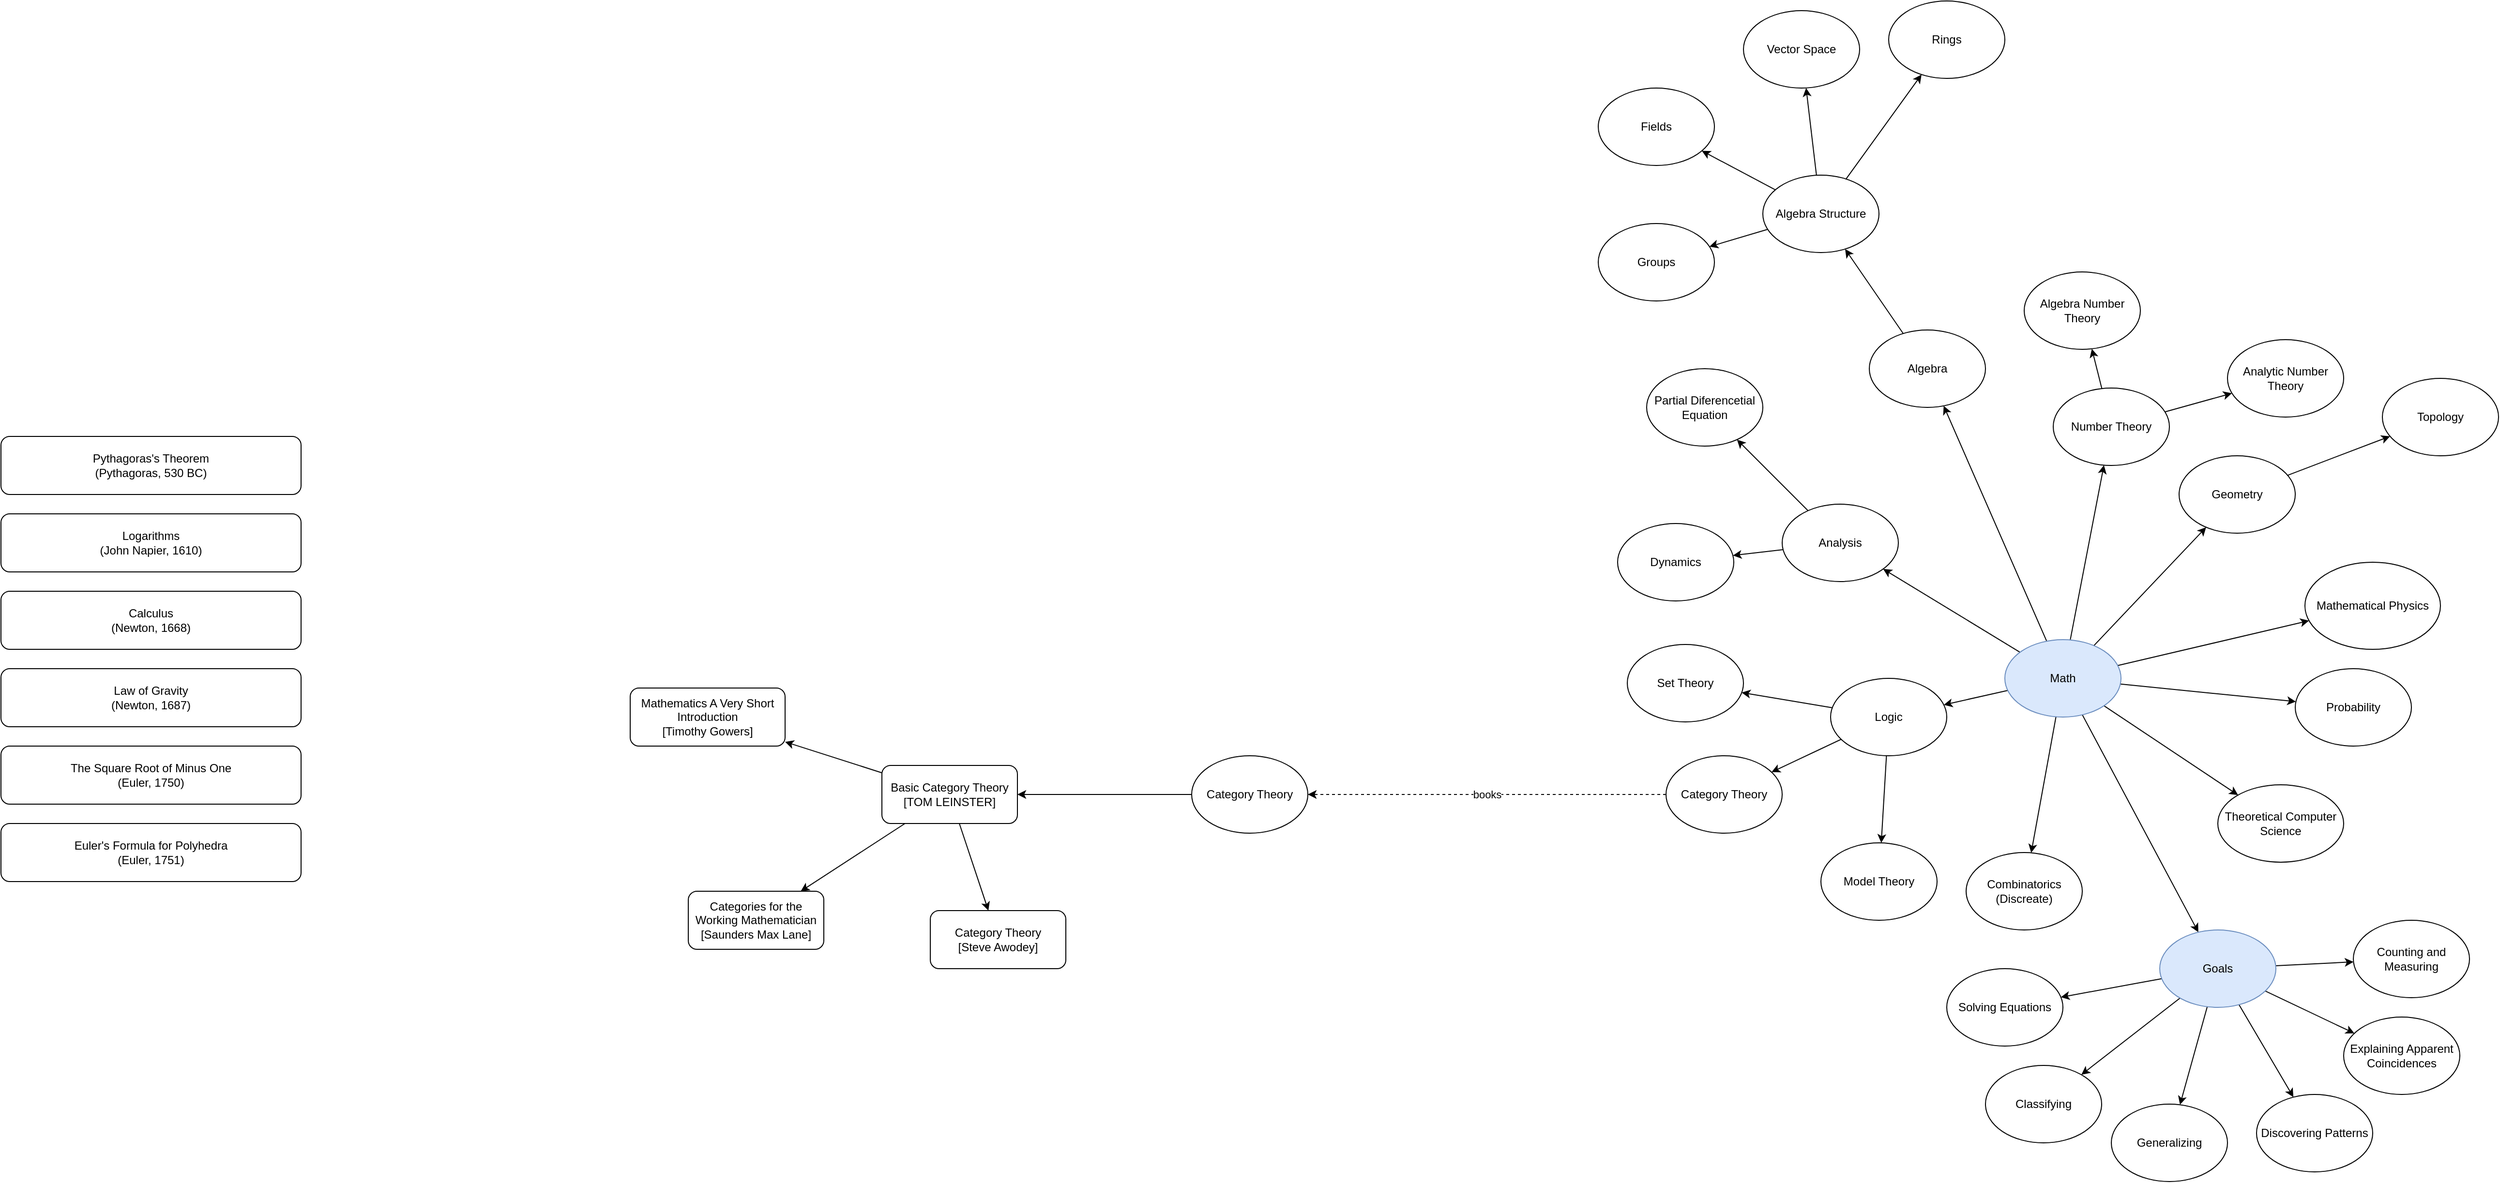 <mxfile version="20.7.4" type="github">
  <diagram id="C-yN11XaQHERJCoyUqDr" name="หน้า-1">
    <mxGraphModel dx="3513" dy="1536" grid="1" gridSize="10" guides="1" tooltips="1" connect="1" arrows="1" fold="1" page="1" pageScale="1" pageWidth="1100" pageHeight="850" math="0" shadow="0">
      <root>
        <mxCell id="0" />
        <mxCell id="1" parent="0" />
        <mxCell id="EYg5Czc74dAmpDCZTBrX-3" style="rounded=0;orthogonalLoop=1;jettySize=auto;html=1;" parent="1" source="EYg5Czc74dAmpDCZTBrX-1" target="EYg5Czc74dAmpDCZTBrX-2" edge="1">
          <mxGeometry relative="1" as="geometry" />
        </mxCell>
        <mxCell id="EYg5Czc74dAmpDCZTBrX-5" style="edgeStyle=none;rounded=0;orthogonalLoop=1;jettySize=auto;html=1;" parent="1" source="EYg5Czc74dAmpDCZTBrX-1" target="EYg5Czc74dAmpDCZTBrX-4" edge="1">
          <mxGeometry relative="1" as="geometry" />
        </mxCell>
        <mxCell id="EYg5Czc74dAmpDCZTBrX-7" style="edgeStyle=none;rounded=0;orthogonalLoop=1;jettySize=auto;html=1;" parent="1" source="EYg5Czc74dAmpDCZTBrX-1" target="EYg5Czc74dAmpDCZTBrX-6" edge="1">
          <mxGeometry relative="1" as="geometry" />
        </mxCell>
        <mxCell id="EYg5Czc74dAmpDCZTBrX-15" style="edgeStyle=none;rounded=0;orthogonalLoop=1;jettySize=auto;html=1;" parent="1" source="EYg5Czc74dAmpDCZTBrX-1" target="EYg5Czc74dAmpDCZTBrX-14" edge="1">
          <mxGeometry relative="1" as="geometry" />
        </mxCell>
        <mxCell id="EYg5Czc74dAmpDCZTBrX-24" style="edgeStyle=none;rounded=0;orthogonalLoop=1;jettySize=auto;html=1;" parent="1" source="EYg5Czc74dAmpDCZTBrX-1" target="EYg5Czc74dAmpDCZTBrX-23" edge="1">
          <mxGeometry relative="1" as="geometry" />
        </mxCell>
        <mxCell id="EYg5Czc74dAmpDCZTBrX-32" style="edgeStyle=none;rounded=0;orthogonalLoop=1;jettySize=auto;html=1;" parent="1" source="EYg5Czc74dAmpDCZTBrX-1" target="EYg5Czc74dAmpDCZTBrX-31" edge="1">
          <mxGeometry relative="1" as="geometry" />
        </mxCell>
        <mxCell id="EYg5Czc74dAmpDCZTBrX-34" style="edgeStyle=none;rounded=0;orthogonalLoop=1;jettySize=auto;html=1;" parent="1" source="EYg5Czc74dAmpDCZTBrX-1" target="EYg5Czc74dAmpDCZTBrX-33" edge="1">
          <mxGeometry relative="1" as="geometry" />
        </mxCell>
        <mxCell id="EYg5Czc74dAmpDCZTBrX-36" style="edgeStyle=none;rounded=0;orthogonalLoop=1;jettySize=auto;html=1;" parent="1" source="EYg5Czc74dAmpDCZTBrX-1" target="EYg5Czc74dAmpDCZTBrX-35" edge="1">
          <mxGeometry relative="1" as="geometry" />
        </mxCell>
        <mxCell id="EYg5Czc74dAmpDCZTBrX-38" style="edgeStyle=none;rounded=0;orthogonalLoop=1;jettySize=auto;html=1;" parent="1" source="EYg5Czc74dAmpDCZTBrX-1" target="EYg5Czc74dAmpDCZTBrX-37" edge="1">
          <mxGeometry relative="1" as="geometry" />
        </mxCell>
        <mxCell id="EYg5Czc74dAmpDCZTBrX-50" style="edgeStyle=none;rounded=0;orthogonalLoop=1;jettySize=auto;html=1;" parent="1" source="EYg5Czc74dAmpDCZTBrX-1" target="EYg5Czc74dAmpDCZTBrX-49" edge="1">
          <mxGeometry relative="1" as="geometry" />
        </mxCell>
        <mxCell id="EYg5Czc74dAmpDCZTBrX-1" value="Math" style="ellipse;whiteSpace=wrap;html=1;fillColor=#dae8fc;strokeColor=#6c8ebf;" parent="1" vertex="1">
          <mxGeometry x="290" y="420" width="120" height="80" as="geometry" />
        </mxCell>
        <mxCell id="EYg5Czc74dAmpDCZTBrX-40" style="edgeStyle=none;rounded=0;orthogonalLoop=1;jettySize=auto;html=1;" parent="1" source="EYg5Czc74dAmpDCZTBrX-2" target="EYg5Czc74dAmpDCZTBrX-39" edge="1">
          <mxGeometry relative="1" as="geometry" />
        </mxCell>
        <mxCell id="EYg5Czc74dAmpDCZTBrX-2" value="Algebra" style="ellipse;whiteSpace=wrap;html=1;" parent="1" vertex="1">
          <mxGeometry x="150" y="100" width="120" height="80" as="geometry" />
        </mxCell>
        <mxCell id="EYg5Czc74dAmpDCZTBrX-9" style="edgeStyle=none;rounded=0;orthogonalLoop=1;jettySize=auto;html=1;" parent="1" source="EYg5Czc74dAmpDCZTBrX-4" target="EYg5Czc74dAmpDCZTBrX-8" edge="1">
          <mxGeometry relative="1" as="geometry" />
        </mxCell>
        <mxCell id="EYg5Czc74dAmpDCZTBrX-11" style="edgeStyle=none;rounded=0;orthogonalLoop=1;jettySize=auto;html=1;" parent="1" source="EYg5Czc74dAmpDCZTBrX-4" target="EYg5Czc74dAmpDCZTBrX-10" edge="1">
          <mxGeometry relative="1" as="geometry" />
        </mxCell>
        <mxCell id="EYg5Czc74dAmpDCZTBrX-4" value="Number Theory" style="ellipse;whiteSpace=wrap;html=1;" parent="1" vertex="1">
          <mxGeometry x="340" y="160" width="120" height="80" as="geometry" />
        </mxCell>
        <mxCell id="EYg5Czc74dAmpDCZTBrX-13" style="edgeStyle=none;rounded=0;orthogonalLoop=1;jettySize=auto;html=1;" parent="1" source="EYg5Czc74dAmpDCZTBrX-6" target="EYg5Czc74dAmpDCZTBrX-12" edge="1">
          <mxGeometry relative="1" as="geometry" />
        </mxCell>
        <mxCell id="EYg5Czc74dAmpDCZTBrX-6" value="Geometry" style="ellipse;whiteSpace=wrap;html=1;" parent="1" vertex="1">
          <mxGeometry x="470" y="230" width="120" height="80" as="geometry" />
        </mxCell>
        <mxCell id="EYg5Czc74dAmpDCZTBrX-8" value="Algebra Number Theory" style="ellipse;whiteSpace=wrap;html=1;" parent="1" vertex="1">
          <mxGeometry x="310" y="40" width="120" height="80" as="geometry" />
        </mxCell>
        <mxCell id="EYg5Czc74dAmpDCZTBrX-10" value="Analytic Number Theory" style="ellipse;whiteSpace=wrap;html=1;" parent="1" vertex="1">
          <mxGeometry x="520" y="110" width="120" height="80" as="geometry" />
        </mxCell>
        <mxCell id="EYg5Czc74dAmpDCZTBrX-12" value="Topology" style="ellipse;whiteSpace=wrap;html=1;" parent="1" vertex="1">
          <mxGeometry x="680" y="150" width="120" height="80" as="geometry" />
        </mxCell>
        <mxCell id="EYg5Czc74dAmpDCZTBrX-17" style="edgeStyle=none;rounded=0;orthogonalLoop=1;jettySize=auto;html=1;" parent="1" source="EYg5Czc74dAmpDCZTBrX-14" target="EYg5Czc74dAmpDCZTBrX-18" edge="1">
          <mxGeometry relative="1" as="geometry">
            <mxPoint x="5.857" y="384.205" as="targetPoint" />
          </mxGeometry>
        </mxCell>
        <mxCell id="EYg5Czc74dAmpDCZTBrX-22" style="edgeStyle=none;rounded=0;orthogonalLoop=1;jettySize=auto;html=1;" parent="1" source="EYg5Czc74dAmpDCZTBrX-14" target="EYg5Czc74dAmpDCZTBrX-21" edge="1">
          <mxGeometry relative="1" as="geometry" />
        </mxCell>
        <mxCell id="EYg5Czc74dAmpDCZTBrX-14" value="Analysis" style="ellipse;whiteSpace=wrap;html=1;" parent="1" vertex="1">
          <mxGeometry x="60" y="280" width="120" height="80" as="geometry" />
        </mxCell>
        <mxCell id="EYg5Czc74dAmpDCZTBrX-18" value="Partial Diferencetial Equation" style="ellipse;whiteSpace=wrap;html=1;" parent="1" vertex="1">
          <mxGeometry x="-80" y="140" width="120" height="80" as="geometry" />
        </mxCell>
        <mxCell id="EYg5Czc74dAmpDCZTBrX-21" value="Dynamics" style="ellipse;whiteSpace=wrap;html=1;" parent="1" vertex="1">
          <mxGeometry x="-110" y="300" width="120" height="80" as="geometry" />
        </mxCell>
        <mxCell id="EYg5Czc74dAmpDCZTBrX-28" style="edgeStyle=none;rounded=0;orthogonalLoop=1;jettySize=auto;html=1;" parent="1" source="EYg5Czc74dAmpDCZTBrX-23" target="EYg5Czc74dAmpDCZTBrX-25" edge="1">
          <mxGeometry relative="1" as="geometry" />
        </mxCell>
        <mxCell id="EYg5Czc74dAmpDCZTBrX-29" style="edgeStyle=none;rounded=0;orthogonalLoop=1;jettySize=auto;html=1;" parent="1" source="EYg5Czc74dAmpDCZTBrX-23" target="EYg5Czc74dAmpDCZTBrX-26" edge="1">
          <mxGeometry relative="1" as="geometry" />
        </mxCell>
        <mxCell id="EYg5Czc74dAmpDCZTBrX-30" style="edgeStyle=none;rounded=0;orthogonalLoop=1;jettySize=auto;html=1;" parent="1" source="EYg5Czc74dAmpDCZTBrX-23" target="EYg5Czc74dAmpDCZTBrX-27" edge="1">
          <mxGeometry relative="1" as="geometry" />
        </mxCell>
        <mxCell id="EYg5Czc74dAmpDCZTBrX-23" value="Logic" style="ellipse;whiteSpace=wrap;html=1;" parent="1" vertex="1">
          <mxGeometry x="110" y="460" width="120" height="80" as="geometry" />
        </mxCell>
        <mxCell id="EYg5Czc74dAmpDCZTBrX-25" value="Set Theory" style="ellipse;whiteSpace=wrap;html=1;" parent="1" vertex="1">
          <mxGeometry x="-100" y="425" width="120" height="80" as="geometry" />
        </mxCell>
        <mxCell id="SE_YIdTgUY53TaQNBG7W-2" value="books" style="rounded=0;orthogonalLoop=1;jettySize=auto;html=1;dashed=1;" edge="1" parent="1" source="EYg5Czc74dAmpDCZTBrX-26" target="SE_YIdTgUY53TaQNBG7W-1">
          <mxGeometry relative="1" as="geometry" />
        </mxCell>
        <mxCell id="EYg5Czc74dAmpDCZTBrX-26" value="Category Theory" style="ellipse;whiteSpace=wrap;html=1;" parent="1" vertex="1">
          <mxGeometry x="-60" y="540" width="120" height="80" as="geometry" />
        </mxCell>
        <mxCell id="EYg5Czc74dAmpDCZTBrX-27" value="Model Theory" style="ellipse;whiteSpace=wrap;html=1;" parent="1" vertex="1">
          <mxGeometry x="100" y="630" width="120" height="80" as="geometry" />
        </mxCell>
        <mxCell id="EYg5Czc74dAmpDCZTBrX-31" value="Combinatorics&lt;br&gt;(Discreate)" style="ellipse;whiteSpace=wrap;html=1;" parent="1" vertex="1">
          <mxGeometry x="250" y="640" width="120" height="80" as="geometry" />
        </mxCell>
        <mxCell id="EYg5Czc74dAmpDCZTBrX-33" value="Theoretical Computer Science" style="ellipse;whiteSpace=wrap;html=1;" parent="1" vertex="1">
          <mxGeometry x="510" y="570" width="130" height="80" as="geometry" />
        </mxCell>
        <mxCell id="EYg5Czc74dAmpDCZTBrX-35" value="Probability" style="ellipse;whiteSpace=wrap;html=1;" parent="1" vertex="1">
          <mxGeometry x="590" y="450" width="120" height="80" as="geometry" />
        </mxCell>
        <mxCell id="EYg5Czc74dAmpDCZTBrX-37" value="Mathematical Physics" style="ellipse;whiteSpace=wrap;html=1;" parent="1" vertex="1">
          <mxGeometry x="600" y="340" width="140" height="90" as="geometry" />
        </mxCell>
        <mxCell id="EYg5Czc74dAmpDCZTBrX-45" style="edgeStyle=none;rounded=0;orthogonalLoop=1;jettySize=auto;html=1;" parent="1" source="EYg5Czc74dAmpDCZTBrX-39" target="EYg5Czc74dAmpDCZTBrX-41" edge="1">
          <mxGeometry relative="1" as="geometry" />
        </mxCell>
        <mxCell id="EYg5Czc74dAmpDCZTBrX-46" style="edgeStyle=none;rounded=0;orthogonalLoop=1;jettySize=auto;html=1;" parent="1" source="EYg5Czc74dAmpDCZTBrX-39" target="EYg5Czc74dAmpDCZTBrX-42" edge="1">
          <mxGeometry relative="1" as="geometry" />
        </mxCell>
        <mxCell id="EYg5Czc74dAmpDCZTBrX-47" style="edgeStyle=none;rounded=0;orthogonalLoop=1;jettySize=auto;html=1;" parent="1" source="EYg5Czc74dAmpDCZTBrX-39" target="EYg5Czc74dAmpDCZTBrX-43" edge="1">
          <mxGeometry relative="1" as="geometry" />
        </mxCell>
        <mxCell id="EYg5Czc74dAmpDCZTBrX-48" style="edgeStyle=none;rounded=0;orthogonalLoop=1;jettySize=auto;html=1;" parent="1" source="EYg5Czc74dAmpDCZTBrX-39" target="EYg5Czc74dAmpDCZTBrX-44" edge="1">
          <mxGeometry relative="1" as="geometry" />
        </mxCell>
        <mxCell id="EYg5Czc74dAmpDCZTBrX-39" value="Algebra Structure" style="ellipse;whiteSpace=wrap;html=1;" parent="1" vertex="1">
          <mxGeometry x="40" y="-60" width="120" height="80" as="geometry" />
        </mxCell>
        <mxCell id="EYg5Czc74dAmpDCZTBrX-41" value="Groups" style="ellipse;whiteSpace=wrap;html=1;" parent="1" vertex="1">
          <mxGeometry x="-130" y="-10" width="120" height="80" as="geometry" />
        </mxCell>
        <mxCell id="EYg5Czc74dAmpDCZTBrX-42" value="Fields" style="ellipse;whiteSpace=wrap;html=1;" parent="1" vertex="1">
          <mxGeometry x="-130" y="-150" width="120" height="80" as="geometry" />
        </mxCell>
        <mxCell id="EYg5Czc74dAmpDCZTBrX-43" value="Vector Space" style="ellipse;whiteSpace=wrap;html=1;" parent="1" vertex="1">
          <mxGeometry x="20" y="-230" width="120" height="80" as="geometry" />
        </mxCell>
        <mxCell id="EYg5Czc74dAmpDCZTBrX-44" value="Rings" style="ellipse;whiteSpace=wrap;html=1;" parent="1" vertex="1">
          <mxGeometry x="170" y="-240" width="120" height="80" as="geometry" />
        </mxCell>
        <mxCell id="EYg5Czc74dAmpDCZTBrX-52" style="edgeStyle=none;rounded=0;orthogonalLoop=1;jettySize=auto;html=1;" parent="1" source="EYg5Czc74dAmpDCZTBrX-49" target="EYg5Czc74dAmpDCZTBrX-51" edge="1">
          <mxGeometry relative="1" as="geometry" />
        </mxCell>
        <mxCell id="EYg5Czc74dAmpDCZTBrX-54" style="edgeStyle=none;rounded=0;orthogonalLoop=1;jettySize=auto;html=1;" parent="1" source="EYg5Czc74dAmpDCZTBrX-49" target="EYg5Czc74dAmpDCZTBrX-53" edge="1">
          <mxGeometry relative="1" as="geometry" />
        </mxCell>
        <mxCell id="EYg5Czc74dAmpDCZTBrX-56" style="edgeStyle=none;rounded=0;orthogonalLoop=1;jettySize=auto;html=1;" parent="1" source="EYg5Czc74dAmpDCZTBrX-49" target="EYg5Czc74dAmpDCZTBrX-55" edge="1">
          <mxGeometry relative="1" as="geometry" />
        </mxCell>
        <mxCell id="EYg5Czc74dAmpDCZTBrX-58" style="edgeStyle=none;rounded=0;orthogonalLoop=1;jettySize=auto;html=1;" parent="1" source="EYg5Czc74dAmpDCZTBrX-49" target="EYg5Czc74dAmpDCZTBrX-57" edge="1">
          <mxGeometry relative="1" as="geometry" />
        </mxCell>
        <mxCell id="iuyAZIjcVl7Do768gyy2-2" style="rounded=0;orthogonalLoop=1;jettySize=auto;html=1;" parent="1" source="EYg5Czc74dAmpDCZTBrX-49" target="iuyAZIjcVl7Do768gyy2-1" edge="1">
          <mxGeometry relative="1" as="geometry" />
        </mxCell>
        <mxCell id="iuyAZIjcVl7Do768gyy2-4" style="edgeStyle=none;rounded=0;orthogonalLoop=1;jettySize=auto;html=1;" parent="1" source="EYg5Czc74dAmpDCZTBrX-49" target="iuyAZIjcVl7Do768gyy2-3" edge="1">
          <mxGeometry relative="1" as="geometry" />
        </mxCell>
        <mxCell id="EYg5Czc74dAmpDCZTBrX-49" value="Goals" style="ellipse;whiteSpace=wrap;html=1;fillColor=#dae8fc;strokeColor=#6c8ebf;" parent="1" vertex="1">
          <mxGeometry x="450" y="720" width="120" height="80" as="geometry" />
        </mxCell>
        <mxCell id="EYg5Czc74dAmpDCZTBrX-51" value="Solving Equations" style="ellipse;whiteSpace=wrap;html=1;" parent="1" vertex="1">
          <mxGeometry x="230" y="760" width="120" height="80" as="geometry" />
        </mxCell>
        <mxCell id="EYg5Czc74dAmpDCZTBrX-53" value="Classifying" style="ellipse;whiteSpace=wrap;html=1;" parent="1" vertex="1">
          <mxGeometry x="270" y="860" width="120" height="80" as="geometry" />
        </mxCell>
        <mxCell id="EYg5Czc74dAmpDCZTBrX-55" value="Generalizing" style="ellipse;whiteSpace=wrap;html=1;" parent="1" vertex="1">
          <mxGeometry x="400" y="900" width="120" height="80" as="geometry" />
        </mxCell>
        <mxCell id="EYg5Czc74dAmpDCZTBrX-57" value="Discovering Patterns" style="ellipse;whiteSpace=wrap;html=1;" parent="1" vertex="1">
          <mxGeometry x="550" y="890" width="120" height="80" as="geometry" />
        </mxCell>
        <mxCell id="iuyAZIjcVl7Do768gyy2-1" value="Explaining Apparent Coincidences" style="ellipse;whiteSpace=wrap;html=1;" parent="1" vertex="1">
          <mxGeometry x="640" y="810" width="120" height="80" as="geometry" />
        </mxCell>
        <mxCell id="iuyAZIjcVl7Do768gyy2-3" value="Counting and Measuring" style="ellipse;whiteSpace=wrap;html=1;" parent="1" vertex="1">
          <mxGeometry x="650" y="710" width="120" height="80" as="geometry" />
        </mxCell>
        <mxCell id="SE_YIdTgUY53TaQNBG7W-4" style="rounded=0;orthogonalLoop=1;jettySize=auto;html=1;" edge="1" parent="1" source="SE_YIdTgUY53TaQNBG7W-1" target="SE_YIdTgUY53TaQNBG7W-3">
          <mxGeometry relative="1" as="geometry" />
        </mxCell>
        <mxCell id="SE_YIdTgUY53TaQNBG7W-1" value="Category Theory" style="ellipse;whiteSpace=wrap;html=1;" vertex="1" parent="1">
          <mxGeometry x="-550" y="540" width="120" height="80" as="geometry" />
        </mxCell>
        <mxCell id="SE_YIdTgUY53TaQNBG7W-6" style="edgeStyle=none;rounded=0;orthogonalLoop=1;jettySize=auto;html=1;" edge="1" parent="1" source="SE_YIdTgUY53TaQNBG7W-3" target="SE_YIdTgUY53TaQNBG7W-5">
          <mxGeometry relative="1" as="geometry" />
        </mxCell>
        <mxCell id="SE_YIdTgUY53TaQNBG7W-8" style="edgeStyle=none;rounded=0;orthogonalLoop=1;jettySize=auto;html=1;" edge="1" parent="1" source="SE_YIdTgUY53TaQNBG7W-3" target="SE_YIdTgUY53TaQNBG7W-7">
          <mxGeometry relative="1" as="geometry" />
        </mxCell>
        <mxCell id="SE_YIdTgUY53TaQNBG7W-10" style="edgeStyle=none;rounded=0;orthogonalLoop=1;jettySize=auto;html=1;" edge="1" parent="1" source="SE_YIdTgUY53TaQNBG7W-3" target="SE_YIdTgUY53TaQNBG7W-9">
          <mxGeometry relative="1" as="geometry" />
        </mxCell>
        <mxCell id="SE_YIdTgUY53TaQNBG7W-3" value="Basic Category Theory [TOM LEINSTER]" style="rounded=1;whiteSpace=wrap;html=1;" vertex="1" parent="1">
          <mxGeometry x="-870" y="550" width="140" height="60" as="geometry" />
        </mxCell>
        <mxCell id="SE_YIdTgUY53TaQNBG7W-5" value="Categories for the Working Mathematician&lt;br&gt;[Saunders Max Lane]" style="rounded=1;whiteSpace=wrap;html=1;" vertex="1" parent="1">
          <mxGeometry x="-1070" y="680" width="140" height="60" as="geometry" />
        </mxCell>
        <mxCell id="SE_YIdTgUY53TaQNBG7W-7" value="Category Theory&lt;br&gt;[Steve Awodey]" style="rounded=1;whiteSpace=wrap;html=1;" vertex="1" parent="1">
          <mxGeometry x="-820" y="700" width="140" height="60" as="geometry" />
        </mxCell>
        <mxCell id="SE_YIdTgUY53TaQNBG7W-9" value="Mathematics A Very Short Introduction&lt;br&gt;[Timothy Gowers]" style="rounded=1;whiteSpace=wrap;html=1;" vertex="1" parent="1">
          <mxGeometry x="-1130" y="470" width="160" height="60" as="geometry" />
        </mxCell>
        <mxCell id="SE_YIdTgUY53TaQNBG7W-11" value="Pythagoras&#39;s Theorem &lt;br&gt;(Pythagoras, 530 BC)" style="rounded=1;whiteSpace=wrap;html=1;" vertex="1" parent="1">
          <mxGeometry x="-1780" y="210" width="310" height="60" as="geometry" />
        </mxCell>
        <mxCell id="SE_YIdTgUY53TaQNBG7W-12" value="Logarithms&lt;br&gt;(John Napier, 1610)" style="rounded=1;whiteSpace=wrap;html=1;" vertex="1" parent="1">
          <mxGeometry x="-1780" y="290" width="310" height="60" as="geometry" />
        </mxCell>
        <mxCell id="SE_YIdTgUY53TaQNBG7W-13" value="Calculus&lt;br&gt;(Newton, 1668)" style="rounded=1;whiteSpace=wrap;html=1;" vertex="1" parent="1">
          <mxGeometry x="-1780" y="370" width="310" height="60" as="geometry" />
        </mxCell>
        <mxCell id="SE_YIdTgUY53TaQNBG7W-14" value="Law of Gravity&lt;br&gt;(Newton, 1687)" style="rounded=1;whiteSpace=wrap;html=1;" vertex="1" parent="1">
          <mxGeometry x="-1780" y="450" width="310" height="60" as="geometry" />
        </mxCell>
        <mxCell id="SE_YIdTgUY53TaQNBG7W-15" value="The Square Root of Minus One&lt;br&gt;(Euler, 1750)" style="rounded=1;whiteSpace=wrap;html=1;" vertex="1" parent="1">
          <mxGeometry x="-1780" y="530" width="310" height="60" as="geometry" />
        </mxCell>
        <mxCell id="SE_YIdTgUY53TaQNBG7W-16" value="Euler&#39;s Formula for Polyhedra&lt;br&gt;(Euler, 1751)" style="rounded=1;whiteSpace=wrap;html=1;" vertex="1" parent="1">
          <mxGeometry x="-1780" y="610" width="310" height="60" as="geometry" />
        </mxCell>
      </root>
    </mxGraphModel>
  </diagram>
</mxfile>
